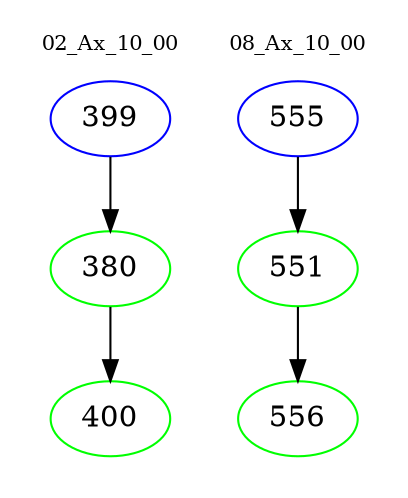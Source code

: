 digraph{
subgraph cluster_0 {
color = white
label = "02_Ax_10_00";
fontsize=10;
T0_399 [label="399", color="blue"]
T0_399 -> T0_380 [color="black"]
T0_380 [label="380", color="green"]
T0_380 -> T0_400 [color="black"]
T0_400 [label="400", color="green"]
}
subgraph cluster_1 {
color = white
label = "08_Ax_10_00";
fontsize=10;
T1_555 [label="555", color="blue"]
T1_555 -> T1_551 [color="black"]
T1_551 [label="551", color="green"]
T1_551 -> T1_556 [color="black"]
T1_556 [label="556", color="green"]
}
}

